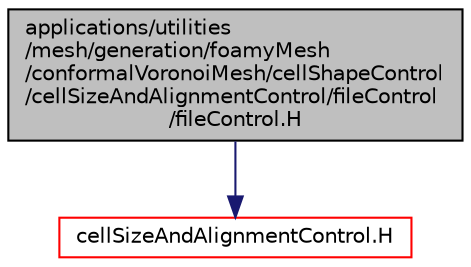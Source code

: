 digraph "applications/utilities/mesh/generation/foamyMesh/conformalVoronoiMesh/cellShapeControl/cellSizeAndAlignmentControl/fileControl/fileControl.H"
{
  bgcolor="transparent";
  edge [fontname="Helvetica",fontsize="10",labelfontname="Helvetica",labelfontsize="10"];
  node [fontname="Helvetica",fontsize="10",shape=record];
  Node1 [label="applications/utilities\l/mesh/generation/foamyMesh\l/conformalVoronoiMesh/cellShapeControl\l/cellSizeAndAlignmentControl/fileControl\l/fileControl.H",height=0.2,width=0.4,color="black", fillcolor="grey75", style="filled", fontcolor="black"];
  Node1 -> Node2 [color="midnightblue",fontsize="10",style="solid",fontname="Helvetica"];
  Node2 [label="cellSizeAndAlignmentControl.H",height=0.2,width=0.4,color="red",URL="$a04132.html"];
}
